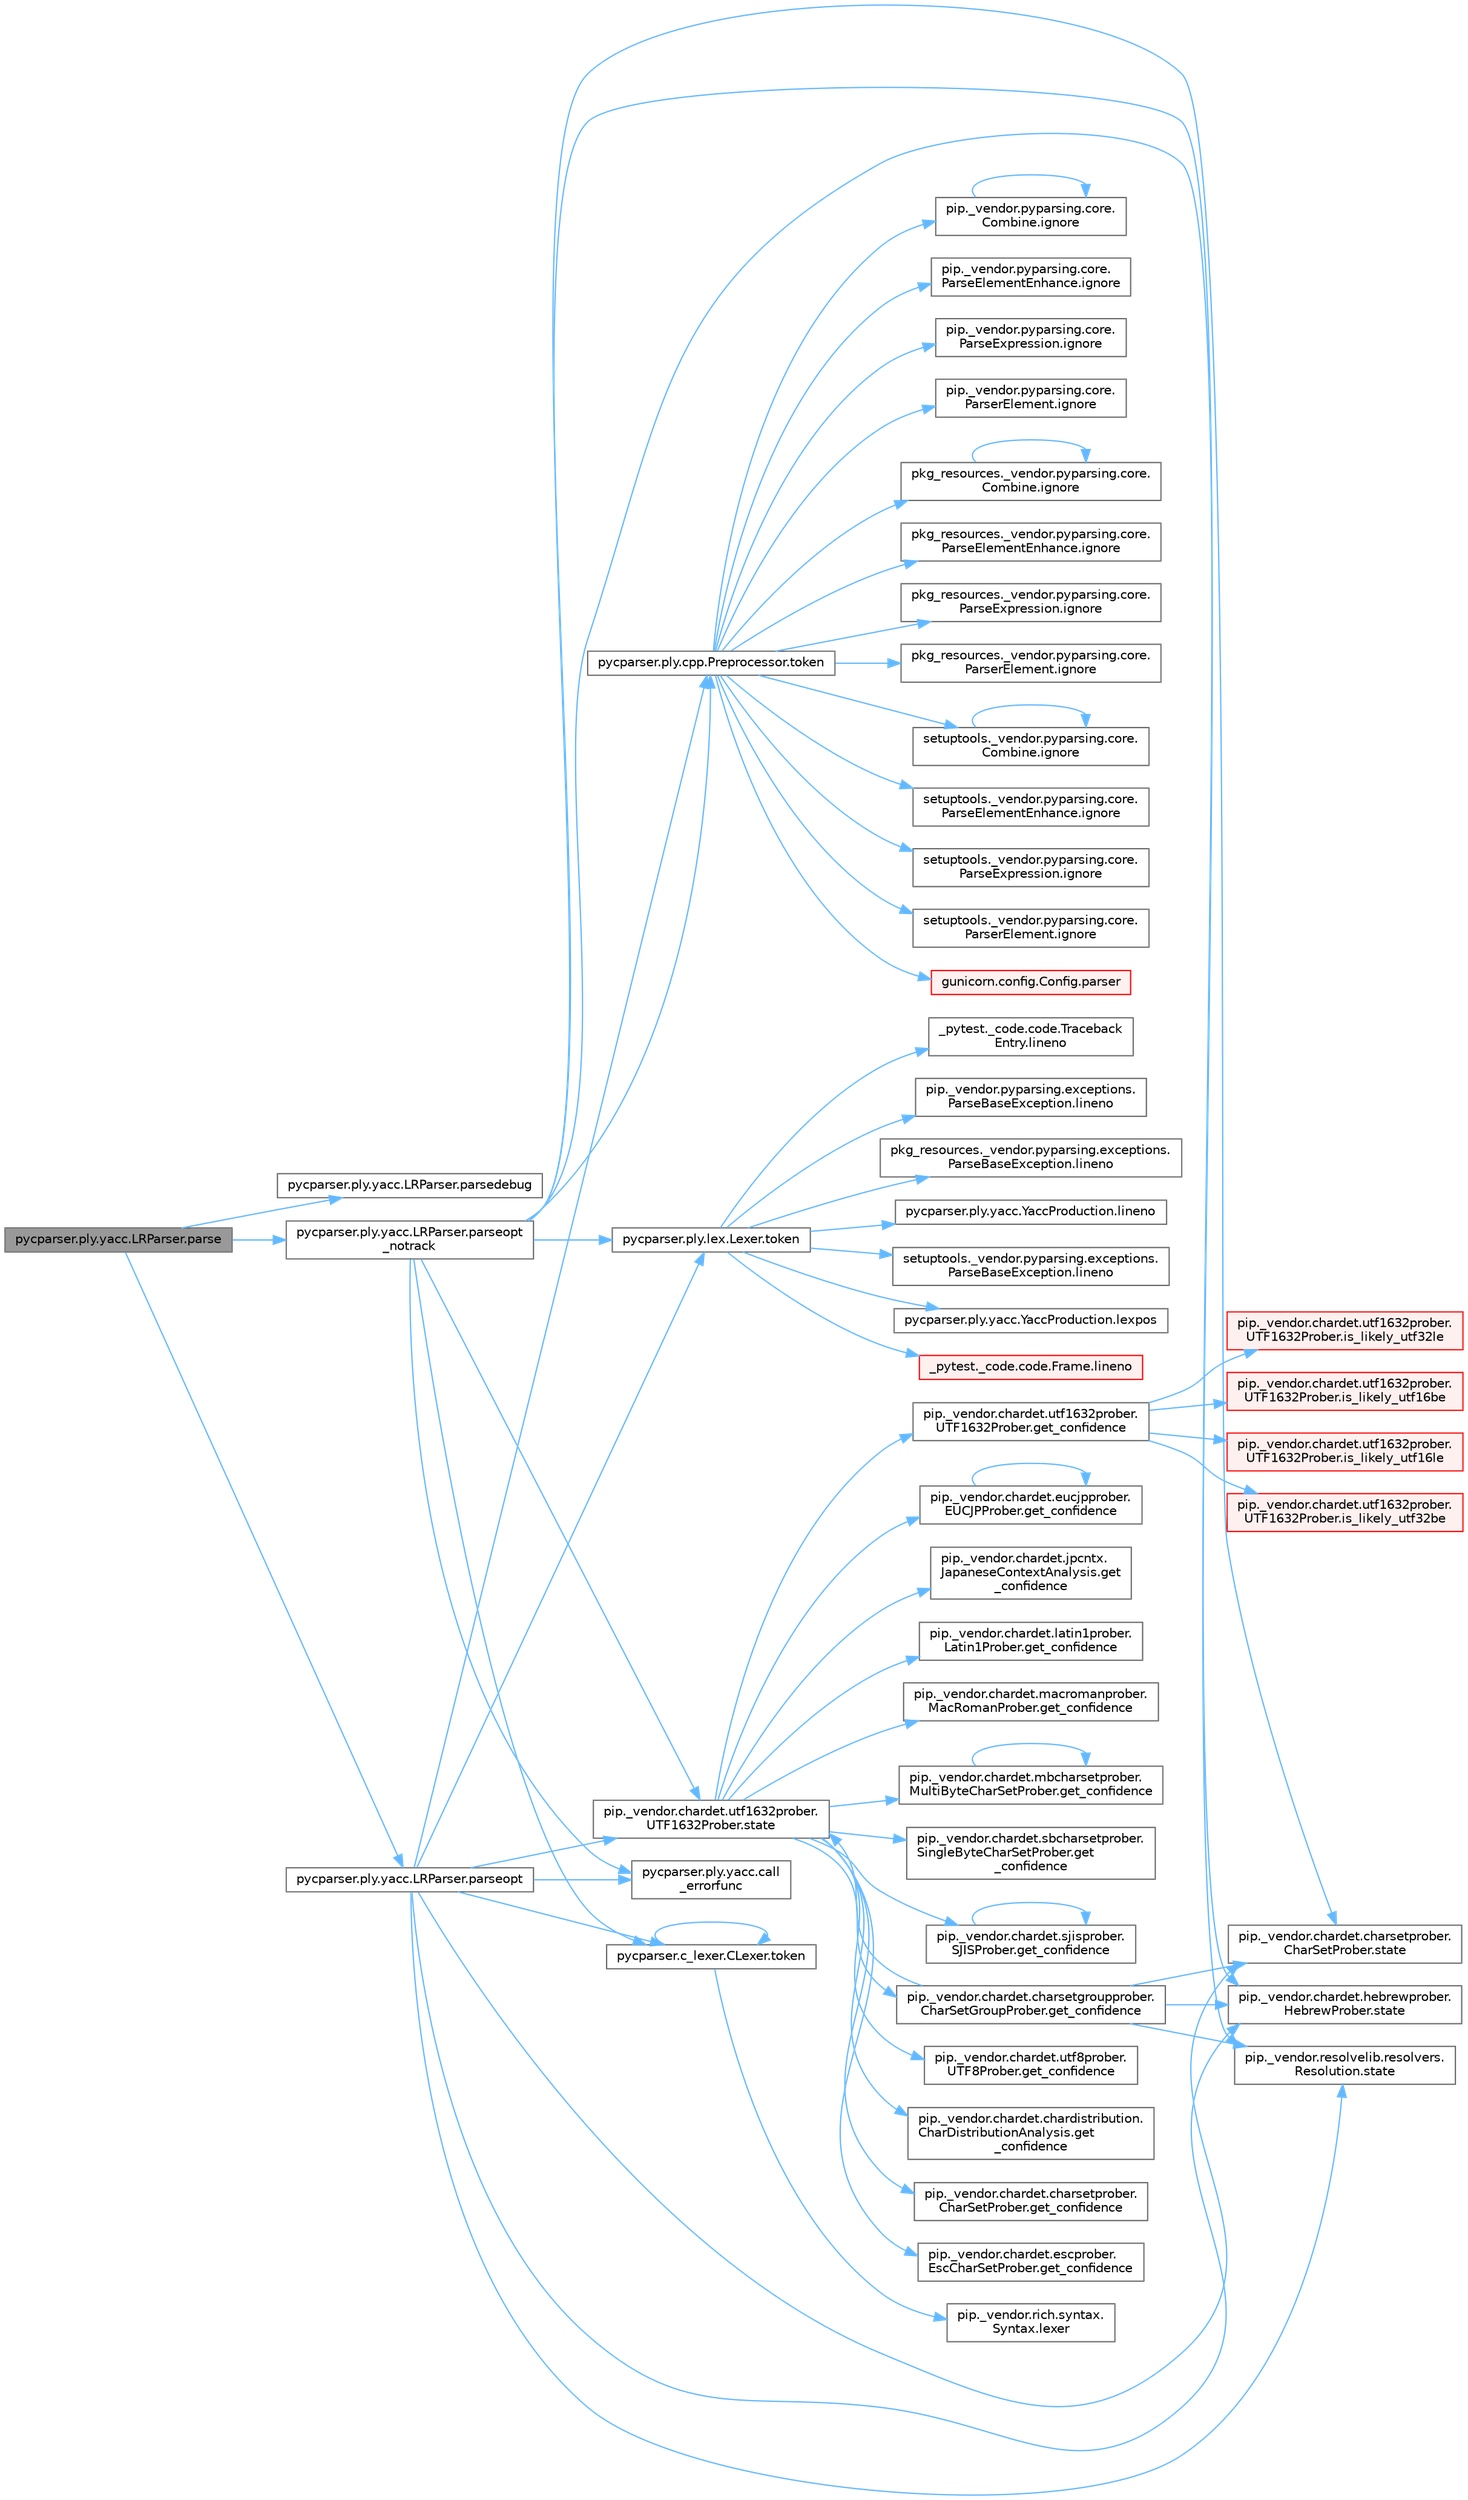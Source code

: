 digraph "pycparser.ply.yacc.LRParser.parse"
{
 // LATEX_PDF_SIZE
  bgcolor="transparent";
  edge [fontname=Helvetica,fontsize=10,labelfontname=Helvetica,labelfontsize=10];
  node [fontname=Helvetica,fontsize=10,shape=box,height=0.2,width=0.4];
  rankdir="LR";
  Node1 [id="Node000001",label="pycparser.ply.yacc.LRParser.parse",height=0.2,width=0.4,color="gray40", fillcolor="grey60", style="filled", fontcolor="black",tooltip=" "];
  Node1 -> Node2 [id="edge1_Node000001_Node000002",color="steelblue1",style="solid",tooltip=" "];
  Node2 [id="Node000002",label="pycparser.ply.yacc.LRParser.parsedebug",height=0.2,width=0.4,color="grey40", fillcolor="white", style="filled",URL="$classpycparser_1_1ply_1_1yacc_1_1_l_r_parser.html#aabcc501c527dc9dc78cfc18c19e83e1c",tooltip=" "];
  Node1 -> Node3 [id="edge2_Node000001_Node000003",color="steelblue1",style="solid",tooltip=" "];
  Node3 [id="Node000003",label="pycparser.ply.yacc.LRParser.parseopt",height=0.2,width=0.4,color="grey40", fillcolor="white", style="filled",URL="$classpycparser_1_1ply_1_1yacc_1_1_l_r_parser.html#a5f0e8a66265f6c3fb3de2be9372c558c",tooltip=" "];
  Node3 -> Node4 [id="edge3_Node000003_Node000004",color="steelblue1",style="solid",tooltip=" "];
  Node4 [id="Node000004",label="pycparser.ply.yacc.call\l_errorfunc",height=0.2,width=0.4,color="grey40", fillcolor="white", style="filled",URL="$namespacepycparser_1_1ply_1_1yacc.html#ac8e117ef0767fc6a4d20b0616992471e",tooltip=" "];
  Node3 -> Node5 [id="edge4_Node000003_Node000005",color="steelblue1",style="solid",tooltip=" "];
  Node5 [id="Node000005",label="pip._vendor.chardet.charsetprober.\lCharSetProber.state",height=0.2,width=0.4,color="grey40", fillcolor="white", style="filled",URL="$classpip_1_1__vendor_1_1chardet_1_1charsetprober_1_1_char_set_prober.html#ab0e97f2771aef88b47338320d66bb95f",tooltip=" "];
  Node3 -> Node6 [id="edge5_Node000003_Node000006",color="steelblue1",style="solid",tooltip=" "];
  Node6 [id="Node000006",label="pip._vendor.chardet.hebrewprober.\lHebrewProber.state",height=0.2,width=0.4,color="grey40", fillcolor="white", style="filled",URL="$classpip_1_1__vendor_1_1chardet_1_1hebrewprober_1_1_hebrew_prober.html#a66c943e12f5c1ab3155594b786a42e25",tooltip=" "];
  Node3 -> Node7 [id="edge6_Node000003_Node000007",color="steelblue1",style="solid",tooltip=" "];
  Node7 [id="Node000007",label="pip._vendor.chardet.utf1632prober.\lUTF1632Prober.state",height=0.2,width=0.4,color="grey40", fillcolor="white", style="filled",URL="$classpip_1_1__vendor_1_1chardet_1_1utf1632prober_1_1_u_t_f1632_prober.html#a33fbc3b38525fe5a4e994e25118a46db",tooltip=" "];
  Node7 -> Node8 [id="edge7_Node000007_Node000008",color="steelblue1",style="solid",tooltip=" "];
  Node8 [id="Node000008",label="pip._vendor.chardet.chardistribution.\lCharDistributionAnalysis.get\l_confidence",height=0.2,width=0.4,color="grey40", fillcolor="white", style="filled",URL="$classpip_1_1__vendor_1_1chardet_1_1chardistribution_1_1_char_distribution_analysis.html#a391fbc2bdbcb12e22469c73eb2520d77",tooltip=" "];
  Node7 -> Node9 [id="edge8_Node000007_Node000009",color="steelblue1",style="solid",tooltip=" "];
  Node9 [id="Node000009",label="pip._vendor.chardet.charsetgroupprober.\lCharSetGroupProber.get_confidence",height=0.2,width=0.4,color="grey40", fillcolor="white", style="filled",URL="$classpip_1_1__vendor_1_1chardet_1_1charsetgroupprober_1_1_char_set_group_prober.html#a45c3877c8cf8576a1198d250f91c33f9",tooltip=" "];
  Node9 -> Node5 [id="edge9_Node000009_Node000005",color="steelblue1",style="solid",tooltip=" "];
  Node9 -> Node6 [id="edge10_Node000009_Node000006",color="steelblue1",style="solid",tooltip=" "];
  Node9 -> Node7 [id="edge11_Node000009_Node000007",color="steelblue1",style="solid",tooltip=" "];
  Node9 -> Node10 [id="edge12_Node000009_Node000010",color="steelblue1",style="solid",tooltip=" "];
  Node10 [id="Node000010",label="pip._vendor.resolvelib.resolvers.\lResolution.state",height=0.2,width=0.4,color="grey40", fillcolor="white", style="filled",URL="$classpip_1_1__vendor_1_1resolvelib_1_1resolvers_1_1_resolution.html#a4c81a8a0653665d057aef893fd8065b0",tooltip=" "];
  Node7 -> Node11 [id="edge13_Node000007_Node000011",color="steelblue1",style="solid",tooltip=" "];
  Node11 [id="Node000011",label="pip._vendor.chardet.charsetprober.\lCharSetProber.get_confidence",height=0.2,width=0.4,color="grey40", fillcolor="white", style="filled",URL="$classpip_1_1__vendor_1_1chardet_1_1charsetprober_1_1_char_set_prober.html#acfe836c87e2546d79177ab04b83a6134",tooltip=" "];
  Node7 -> Node12 [id="edge14_Node000007_Node000012",color="steelblue1",style="solid",tooltip=" "];
  Node12 [id="Node000012",label="pip._vendor.chardet.escprober.\lEscCharSetProber.get_confidence",height=0.2,width=0.4,color="grey40", fillcolor="white", style="filled",URL="$classpip_1_1__vendor_1_1chardet_1_1escprober_1_1_esc_char_set_prober.html#ae0c0112e0b7393dd8fee125d2fc4ee95",tooltip=" "];
  Node7 -> Node13 [id="edge15_Node000007_Node000013",color="steelblue1",style="solid",tooltip=" "];
  Node13 [id="Node000013",label="pip._vendor.chardet.eucjpprober.\lEUCJPProber.get_confidence",height=0.2,width=0.4,color="grey40", fillcolor="white", style="filled",URL="$classpip_1_1__vendor_1_1chardet_1_1eucjpprober_1_1_e_u_c_j_p_prober.html#a45782023d46283653ba0e240cbf26839",tooltip=" "];
  Node13 -> Node13 [id="edge16_Node000013_Node000013",color="steelblue1",style="solid",tooltip=" "];
  Node7 -> Node14 [id="edge17_Node000007_Node000014",color="steelblue1",style="solid",tooltip=" "];
  Node14 [id="Node000014",label="pip._vendor.chardet.jpcntx.\lJapaneseContextAnalysis.get\l_confidence",height=0.2,width=0.4,color="grey40", fillcolor="white", style="filled",URL="$classpip_1_1__vendor_1_1chardet_1_1jpcntx_1_1_japanese_context_analysis.html#a6adf038f9b084f769e3e75eb6d4be05e",tooltip=" "];
  Node7 -> Node15 [id="edge18_Node000007_Node000015",color="steelblue1",style="solid",tooltip=" "];
  Node15 [id="Node000015",label="pip._vendor.chardet.latin1prober.\lLatin1Prober.get_confidence",height=0.2,width=0.4,color="grey40", fillcolor="white", style="filled",URL="$classpip_1_1__vendor_1_1chardet_1_1latin1prober_1_1_latin1_prober.html#a4dd6707a270c043e0f0b3fe45b87a60d",tooltip=" "];
  Node7 -> Node16 [id="edge19_Node000007_Node000016",color="steelblue1",style="solid",tooltip=" "];
  Node16 [id="Node000016",label="pip._vendor.chardet.macromanprober.\lMacRomanProber.get_confidence",height=0.2,width=0.4,color="grey40", fillcolor="white", style="filled",URL="$classpip_1_1__vendor_1_1chardet_1_1macromanprober_1_1_mac_roman_prober.html#af27d7053e77f757852f428df7362ac54",tooltip=" "];
  Node7 -> Node17 [id="edge20_Node000007_Node000017",color="steelblue1",style="solid",tooltip=" "];
  Node17 [id="Node000017",label="pip._vendor.chardet.mbcharsetprober.\lMultiByteCharSetProber.get_confidence",height=0.2,width=0.4,color="grey40", fillcolor="white", style="filled",URL="$classpip_1_1__vendor_1_1chardet_1_1mbcharsetprober_1_1_multi_byte_char_set_prober.html#a938ee110cb09fa9140cd1d9d1549f8ac",tooltip=" "];
  Node17 -> Node17 [id="edge21_Node000017_Node000017",color="steelblue1",style="solid",tooltip=" "];
  Node7 -> Node18 [id="edge22_Node000007_Node000018",color="steelblue1",style="solid",tooltip=" "];
  Node18 [id="Node000018",label="pip._vendor.chardet.sbcharsetprober.\lSingleByteCharSetProber.get\l_confidence",height=0.2,width=0.4,color="grey40", fillcolor="white", style="filled",URL="$classpip_1_1__vendor_1_1chardet_1_1sbcharsetprober_1_1_single_byte_char_set_prober.html#af5846c6f7d97402189c53ccdf7e727d7",tooltip=" "];
  Node7 -> Node19 [id="edge23_Node000007_Node000019",color="steelblue1",style="solid",tooltip=" "];
  Node19 [id="Node000019",label="pip._vendor.chardet.sjisprober.\lSJISProber.get_confidence",height=0.2,width=0.4,color="grey40", fillcolor="white", style="filled",URL="$classpip_1_1__vendor_1_1chardet_1_1sjisprober_1_1_s_j_i_s_prober.html#a2cf09b9a21d5d9dea08c5fecce314c9d",tooltip=" "];
  Node19 -> Node19 [id="edge24_Node000019_Node000019",color="steelblue1",style="solid",tooltip=" "];
  Node7 -> Node20 [id="edge25_Node000007_Node000020",color="steelblue1",style="solid",tooltip=" "];
  Node20 [id="Node000020",label="pip._vendor.chardet.utf1632prober.\lUTF1632Prober.get_confidence",height=0.2,width=0.4,color="grey40", fillcolor="white", style="filled",URL="$classpip_1_1__vendor_1_1chardet_1_1utf1632prober_1_1_u_t_f1632_prober.html#affa213cc21dcc7fc05934a7490002728",tooltip=" "];
  Node20 -> Node21 [id="edge26_Node000020_Node000021",color="steelblue1",style="solid",tooltip=" "];
  Node21 [id="Node000021",label="pip._vendor.chardet.utf1632prober.\lUTF1632Prober.is_likely_utf16be",height=0.2,width=0.4,color="red", fillcolor="#FFF0F0", style="filled",URL="$classpip_1_1__vendor_1_1chardet_1_1utf1632prober_1_1_u_t_f1632_prober.html#ad5e533c296fbdf2b51228d8754f52504",tooltip=" "];
  Node20 -> Node23 [id="edge27_Node000020_Node000023",color="steelblue1",style="solid",tooltip=" "];
  Node23 [id="Node000023",label="pip._vendor.chardet.utf1632prober.\lUTF1632Prober.is_likely_utf16le",height=0.2,width=0.4,color="red", fillcolor="#FFF0F0", style="filled",URL="$classpip_1_1__vendor_1_1chardet_1_1utf1632prober_1_1_u_t_f1632_prober.html#a9263a45efa259f5ce75dde25485e57ec",tooltip=" "];
  Node20 -> Node24 [id="edge28_Node000020_Node000024",color="steelblue1",style="solid",tooltip=" "];
  Node24 [id="Node000024",label="pip._vendor.chardet.utf1632prober.\lUTF1632Prober.is_likely_utf32be",height=0.2,width=0.4,color="red", fillcolor="#FFF0F0", style="filled",URL="$classpip_1_1__vendor_1_1chardet_1_1utf1632prober_1_1_u_t_f1632_prober.html#a98e28dcbae311cf8fd59fca67cc472d7",tooltip=" "];
  Node20 -> Node26 [id="edge29_Node000020_Node000026",color="steelblue1",style="solid",tooltip=" "];
  Node26 [id="Node000026",label="pip._vendor.chardet.utf1632prober.\lUTF1632Prober.is_likely_utf32le",height=0.2,width=0.4,color="red", fillcolor="#FFF0F0", style="filled",URL="$classpip_1_1__vendor_1_1chardet_1_1utf1632prober_1_1_u_t_f1632_prober.html#aa5e4304c638701b2452dc85e47d3f308",tooltip=" "];
  Node7 -> Node27 [id="edge30_Node000007_Node000027",color="steelblue1",style="solid",tooltip=" "];
  Node27 [id="Node000027",label="pip._vendor.chardet.utf8prober.\lUTF8Prober.get_confidence",height=0.2,width=0.4,color="grey40", fillcolor="white", style="filled",URL="$classpip_1_1__vendor_1_1chardet_1_1utf8prober_1_1_u_t_f8_prober.html#a006589a1d6c382cc3bfbc457d529f146",tooltip=" "];
  Node3 -> Node10 [id="edge31_Node000003_Node000010",color="steelblue1",style="solid",tooltip=" "];
  Node3 -> Node28 [id="edge32_Node000003_Node000028",color="steelblue1",style="solid",tooltip=" "];
  Node28 [id="Node000028",label="pycparser.c_lexer.CLexer.token",height=0.2,width=0.4,color="grey40", fillcolor="white", style="filled",URL="$classpycparser_1_1c__lexer_1_1_c_lexer.html#afc71ef4da09bdcac1bed21ba77c8f159",tooltip=" "];
  Node28 -> Node29 [id="edge33_Node000028_Node000029",color="steelblue1",style="solid",tooltip=" "];
  Node29 [id="Node000029",label="pip._vendor.rich.syntax.\lSyntax.lexer",height=0.2,width=0.4,color="grey40", fillcolor="white", style="filled",URL="$classpip_1_1__vendor_1_1rich_1_1syntax_1_1_syntax.html#a808a4e22fa8c34f00978e1cc9b018bcd",tooltip=" "];
  Node28 -> Node28 [id="edge34_Node000028_Node000028",color="steelblue1",style="solid",tooltip=" "];
  Node3 -> Node30 [id="edge35_Node000003_Node000030",color="steelblue1",style="solid",tooltip=" "];
  Node30 [id="Node000030",label="pycparser.ply.cpp.Preprocessor.token",height=0.2,width=0.4,color="grey40", fillcolor="white", style="filled",URL="$classpycparser_1_1ply_1_1cpp_1_1_preprocessor.html#ac15600d7021e8a849f126500017231ff",tooltip=" "];
  Node30 -> Node31 [id="edge36_Node000030_Node000031",color="steelblue1",style="solid",tooltip=" "];
  Node31 [id="Node000031",label="pip._vendor.pyparsing.core.\lCombine.ignore",height=0.2,width=0.4,color="grey40", fillcolor="white", style="filled",URL="$classpip_1_1__vendor_1_1pyparsing_1_1core_1_1_combine.html#a224e6866634472a8bba90b6c5ca4688a",tooltip=" "];
  Node31 -> Node31 [id="edge37_Node000031_Node000031",color="steelblue1",style="solid",tooltip=" "];
  Node30 -> Node32 [id="edge38_Node000030_Node000032",color="steelblue1",style="solid",tooltip=" "];
  Node32 [id="Node000032",label="pip._vendor.pyparsing.core.\lParseElementEnhance.ignore",height=0.2,width=0.4,color="grey40", fillcolor="white", style="filled",URL="$classpip_1_1__vendor_1_1pyparsing_1_1core_1_1_parse_element_enhance.html#adf682b0954b07cfa25c155480d1532bc",tooltip=" "];
  Node30 -> Node33 [id="edge39_Node000030_Node000033",color="steelblue1",style="solid",tooltip=" "];
  Node33 [id="Node000033",label="pip._vendor.pyparsing.core.\lParseExpression.ignore",height=0.2,width=0.4,color="grey40", fillcolor="white", style="filled",URL="$classpip_1_1__vendor_1_1pyparsing_1_1core_1_1_parse_expression.html#aec7f80675b53e512492f440144e9f0ec",tooltip=" "];
  Node30 -> Node34 [id="edge40_Node000030_Node000034",color="steelblue1",style="solid",tooltip=" "];
  Node34 [id="Node000034",label="pip._vendor.pyparsing.core.\lParserElement.ignore",height=0.2,width=0.4,color="grey40", fillcolor="white", style="filled",URL="$classpip_1_1__vendor_1_1pyparsing_1_1core_1_1_parser_element.html#a4d6a613a6f6af761e32c8c37c7f78906",tooltip=" "];
  Node30 -> Node35 [id="edge41_Node000030_Node000035",color="steelblue1",style="solid",tooltip=" "];
  Node35 [id="Node000035",label="pkg_resources._vendor.pyparsing.core.\lCombine.ignore",height=0.2,width=0.4,color="grey40", fillcolor="white", style="filled",URL="$classpkg__resources_1_1__vendor_1_1pyparsing_1_1core_1_1_combine.html#a454b74281261c85b54f623c6b0f521a3",tooltip=" "];
  Node35 -> Node35 [id="edge42_Node000035_Node000035",color="steelblue1",style="solid",tooltip=" "];
  Node30 -> Node36 [id="edge43_Node000030_Node000036",color="steelblue1",style="solid",tooltip=" "];
  Node36 [id="Node000036",label="pkg_resources._vendor.pyparsing.core.\lParseElementEnhance.ignore",height=0.2,width=0.4,color="grey40", fillcolor="white", style="filled",URL="$classpkg__resources_1_1__vendor_1_1pyparsing_1_1core_1_1_parse_element_enhance.html#a8ac19dd8788bfd392d27dfbbac7daba8",tooltip=" "];
  Node30 -> Node37 [id="edge44_Node000030_Node000037",color="steelblue1",style="solid",tooltip=" "];
  Node37 [id="Node000037",label="pkg_resources._vendor.pyparsing.core.\lParseExpression.ignore",height=0.2,width=0.4,color="grey40", fillcolor="white", style="filled",URL="$classpkg__resources_1_1__vendor_1_1pyparsing_1_1core_1_1_parse_expression.html#a702c7de905bda6baaae9b407ee2f3ffc",tooltip=" "];
  Node30 -> Node38 [id="edge45_Node000030_Node000038",color="steelblue1",style="solid",tooltip=" "];
  Node38 [id="Node000038",label="pkg_resources._vendor.pyparsing.core.\lParserElement.ignore",height=0.2,width=0.4,color="grey40", fillcolor="white", style="filled",URL="$classpkg__resources_1_1__vendor_1_1pyparsing_1_1core_1_1_parser_element.html#a27c91f662fccfa5dc0ccc45255662b64",tooltip=" "];
  Node30 -> Node39 [id="edge46_Node000030_Node000039",color="steelblue1",style="solid",tooltip=" "];
  Node39 [id="Node000039",label="setuptools._vendor.pyparsing.core.\lCombine.ignore",height=0.2,width=0.4,color="grey40", fillcolor="white", style="filled",URL="$classsetuptools_1_1__vendor_1_1pyparsing_1_1core_1_1_combine.html#a37e31f613ab44d2b4146e7600786a73c",tooltip=" "];
  Node39 -> Node39 [id="edge47_Node000039_Node000039",color="steelblue1",style="solid",tooltip=" "];
  Node30 -> Node40 [id="edge48_Node000030_Node000040",color="steelblue1",style="solid",tooltip=" "];
  Node40 [id="Node000040",label="setuptools._vendor.pyparsing.core.\lParseElementEnhance.ignore",height=0.2,width=0.4,color="grey40", fillcolor="white", style="filled",URL="$classsetuptools_1_1__vendor_1_1pyparsing_1_1core_1_1_parse_element_enhance.html#adcddad898680040168147ab6918b1c53",tooltip=" "];
  Node30 -> Node41 [id="edge49_Node000030_Node000041",color="steelblue1",style="solid",tooltip=" "];
  Node41 [id="Node000041",label="setuptools._vendor.pyparsing.core.\lParseExpression.ignore",height=0.2,width=0.4,color="grey40", fillcolor="white", style="filled",URL="$classsetuptools_1_1__vendor_1_1pyparsing_1_1core_1_1_parse_expression.html#ac469da32191949f0f29bea99934a7cde",tooltip=" "];
  Node30 -> Node42 [id="edge50_Node000030_Node000042",color="steelblue1",style="solid",tooltip=" "];
  Node42 [id="Node000042",label="setuptools._vendor.pyparsing.core.\lParserElement.ignore",height=0.2,width=0.4,color="grey40", fillcolor="white", style="filled",URL="$classsetuptools_1_1__vendor_1_1pyparsing_1_1core_1_1_parser_element.html#a3d06b11f5c1ed2cf3d0fe9c72303a573",tooltip=" "];
  Node30 -> Node43 [id="edge51_Node000030_Node000043",color="steelblue1",style="solid",tooltip=" "];
  Node43 [id="Node000043",label="gunicorn.config.Config.parser",height=0.2,width=0.4,color="red", fillcolor="#FFF0F0", style="filled",URL="$classgunicorn_1_1config_1_1_config.html#a6cd7e6a928a5a7a3c6d18a0040439dec",tooltip=" "];
  Node3 -> Node48 [id="edge52_Node000003_Node000048",color="steelblue1",style="solid",tooltip=" "];
  Node48 [id="Node000048",label="pycparser.ply.lex.Lexer.token",height=0.2,width=0.4,color="grey40", fillcolor="white", style="filled",URL="$classpycparser_1_1ply_1_1lex_1_1_lexer.html#ac33a4a76669a4fea10902db35a8fce39",tooltip=" "];
  Node48 -> Node49 [id="edge53_Node000048_Node000049",color="steelblue1",style="solid",tooltip=" "];
  Node49 [id="Node000049",label="pycparser.ply.yacc.YaccProduction.lexpos",height=0.2,width=0.4,color="grey40", fillcolor="white", style="filled",URL="$classpycparser_1_1ply_1_1yacc_1_1_yacc_production.html#a1132866239b182aec9f757c6a14fabd6",tooltip=" "];
  Node48 -> Node50 [id="edge54_Node000048_Node000050",color="steelblue1",style="solid",tooltip=" "];
  Node50 [id="Node000050",label="_pytest._code.code.Frame.lineno",height=0.2,width=0.4,color="red", fillcolor="#FFF0F0", style="filled",URL="$class__pytest_1_1__code_1_1code_1_1_frame.html#a773c5e5a8b58f7a033c4670e9b63cf45",tooltip=" "];
  Node48 -> Node62 [id="edge55_Node000048_Node000062",color="steelblue1",style="solid",tooltip=" "];
  Node62 [id="Node000062",label="_pytest._code.code.Traceback\lEntry.lineno",height=0.2,width=0.4,color="grey40", fillcolor="white", style="filled",URL="$class__pytest_1_1__code_1_1code_1_1_traceback_entry.html#a331907e913c37c5f6af604d48c9a6a98",tooltip=" "];
  Node48 -> Node63 [id="edge56_Node000048_Node000063",color="steelblue1",style="solid",tooltip=" "];
  Node63 [id="Node000063",label="pip._vendor.pyparsing.exceptions.\lParseBaseException.lineno",height=0.2,width=0.4,color="grey40", fillcolor="white", style="filled",URL="$classpip_1_1__vendor_1_1pyparsing_1_1exceptions_1_1_parse_base_exception.html#a01f1cf973da78eb33a91828411773291",tooltip=" "];
  Node48 -> Node64 [id="edge57_Node000048_Node000064",color="steelblue1",style="solid",tooltip=" "];
  Node64 [id="Node000064",label="pkg_resources._vendor.pyparsing.exceptions.\lParseBaseException.lineno",height=0.2,width=0.4,color="grey40", fillcolor="white", style="filled",URL="$classpkg__resources_1_1__vendor_1_1pyparsing_1_1exceptions_1_1_parse_base_exception.html#a3263077a97336631a422078902a7379b",tooltip=" "];
  Node48 -> Node65 [id="edge58_Node000048_Node000065",color="steelblue1",style="solid",tooltip=" "];
  Node65 [id="Node000065",label="pycparser.ply.yacc.YaccProduction.lineno",height=0.2,width=0.4,color="grey40", fillcolor="white", style="filled",URL="$classpycparser_1_1ply_1_1yacc_1_1_yacc_production.html#a269c66239a8bc9a56e180cbaaf1f8424",tooltip=" "];
  Node48 -> Node66 [id="edge59_Node000048_Node000066",color="steelblue1",style="solid",tooltip=" "];
  Node66 [id="Node000066",label="setuptools._vendor.pyparsing.exceptions.\lParseBaseException.lineno",height=0.2,width=0.4,color="grey40", fillcolor="white", style="filled",URL="$classsetuptools_1_1__vendor_1_1pyparsing_1_1exceptions_1_1_parse_base_exception.html#a15a8a0037c7a8794718a47edc2e192b1",tooltip=" "];
  Node1 -> Node67 [id="edge60_Node000001_Node000067",color="steelblue1",style="solid",tooltip=" "];
  Node67 [id="Node000067",label="pycparser.ply.yacc.LRParser.parseopt\l_notrack",height=0.2,width=0.4,color="grey40", fillcolor="white", style="filled",URL="$classpycparser_1_1ply_1_1yacc_1_1_l_r_parser.html#a67455ac593f9df2cff0efb9ac014e291",tooltip=" "];
  Node67 -> Node4 [id="edge61_Node000067_Node000004",color="steelblue1",style="solid",tooltip=" "];
  Node67 -> Node5 [id="edge62_Node000067_Node000005",color="steelblue1",style="solid",tooltip=" "];
  Node67 -> Node6 [id="edge63_Node000067_Node000006",color="steelblue1",style="solid",tooltip=" "];
  Node67 -> Node7 [id="edge64_Node000067_Node000007",color="steelblue1",style="solid",tooltip=" "];
  Node67 -> Node10 [id="edge65_Node000067_Node000010",color="steelblue1",style="solid",tooltip=" "];
  Node67 -> Node28 [id="edge66_Node000067_Node000028",color="steelblue1",style="solid",tooltip=" "];
  Node67 -> Node30 [id="edge67_Node000067_Node000030",color="steelblue1",style="solid",tooltip=" "];
  Node67 -> Node48 [id="edge68_Node000067_Node000048",color="steelblue1",style="solid",tooltip=" "];
}
